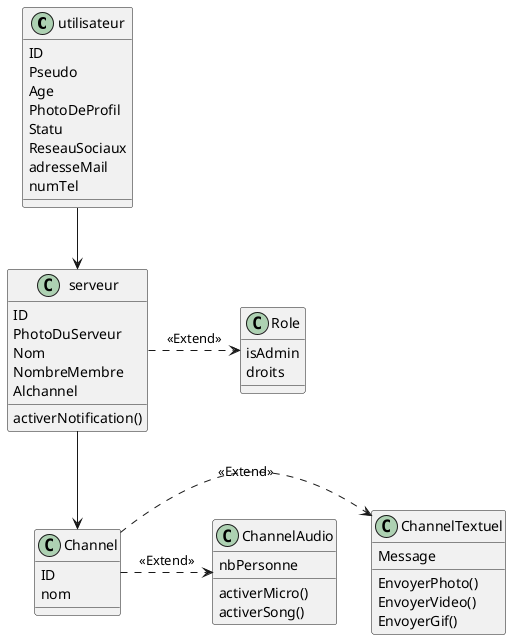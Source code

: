 @startuml

class utilisateur {
  ID
  Pseudo 
  Age 
  PhotoDeProfil
  Statu
  ReseauSociaux
  adresseMail
  numTel
}

class serveur {
  ID
  PhotoDuServeur
  Nom
  NombreMembre
  Alchannel 
  activerNotification()
}

class Role {
  isAdmin
  droits
}

class Channel {
  ID
  nom
}

class ChannelAudio{
  nbPersonne
  activerMicro()
  activerSong()
}

class ChannelTextuel{
  Message
  EnvoyerPhoto()
  EnvoyerVideo()
  EnvoyerGif()
}

utilisateur --> serveur
serveur .> Role : <<Extend>>
serveur --> Channel
Channel .> ChannelTextuel : <<Extend>>
Channel .> ChannelAudio : <<Extend>>

@enduml
